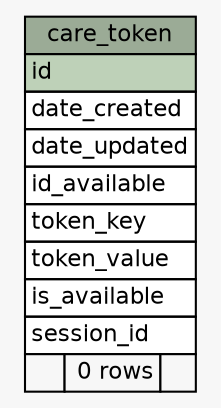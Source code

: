 // dot 6.0.1 on Linux 5.19.13-zen1-1-zen
// SchemaSpy rev 590
digraph "care_token" {
  graph [
    rankdir="RL"
    bgcolor="#f7f7f7"
    nodesep="0.18"
    ranksep="0.46"
    fontname="Helvetica"
    fontsize="11"
  ];
  node [
    fontname="Helvetica"
    fontsize="11"
    shape="plaintext"
  ];
  edge [
    arrowsize="0.8"
  ];
  "care_token" [
    label=<
    <TABLE BORDER="0" CELLBORDER="1" CELLSPACING="0" BGCOLOR="#ffffff">
      <TR><TD COLSPAN="3" BGCOLOR="#9bab96" ALIGN="CENTER">care_token</TD></TR>
      <TR><TD PORT="id" COLSPAN="3" BGCOLOR="#bed1b8" ALIGN="LEFT">id</TD></TR>
      <TR><TD PORT="date_created" COLSPAN="3" ALIGN="LEFT">date_created</TD></TR>
      <TR><TD PORT="date_updated" COLSPAN="3" ALIGN="LEFT">date_updated</TD></TR>
      <TR><TD PORT="id_available" COLSPAN="3" ALIGN="LEFT">id_available</TD></TR>
      <TR><TD PORT="token_key" COLSPAN="3" ALIGN="LEFT">token_key</TD></TR>
      <TR><TD PORT="token_value" COLSPAN="3" ALIGN="LEFT">token_value</TD></TR>
      <TR><TD PORT="is_available" COLSPAN="3" ALIGN="LEFT">is_available</TD></TR>
      <TR><TD PORT="session_id" COLSPAN="3" ALIGN="LEFT">session_id</TD></TR>
      <TR><TD ALIGN="LEFT" BGCOLOR="#f7f7f7">  </TD><TD ALIGN="RIGHT" BGCOLOR="#f7f7f7">0 rows</TD><TD ALIGN="RIGHT" BGCOLOR="#f7f7f7">  </TD></TR>
    </TABLE>>
    URL="tables/care_token.html"
    tooltip="care_token"
  ];
}
